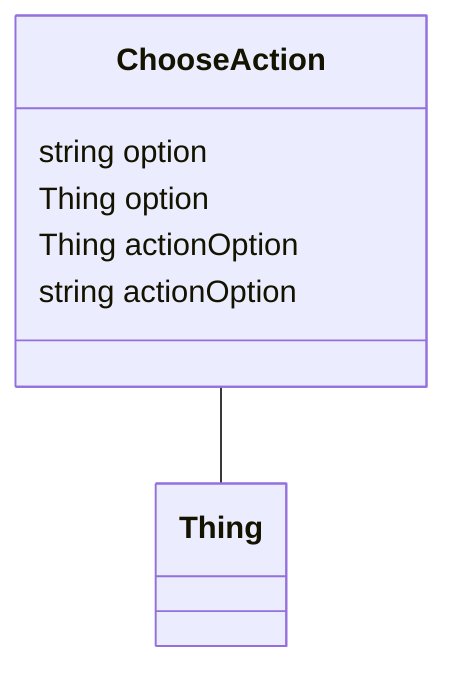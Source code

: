 classDiagram
  ChooseAction -- Thing


class ChooseAction {

  string option
  Thing option
  Thing actionOption
  string actionOption

 }